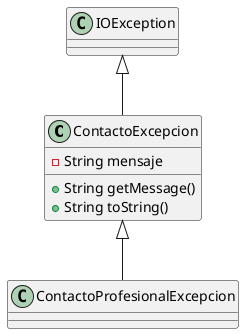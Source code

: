 @startuml
class ContactoExcepcion {
- String mensaje
+ String getMessage()
+ String toString()
}
class ContactoProfesionalExcepcion {
}



IOException <|-- ContactoExcepcion
ContactoExcepcion <|-- ContactoProfesionalExcepcion
@enduml